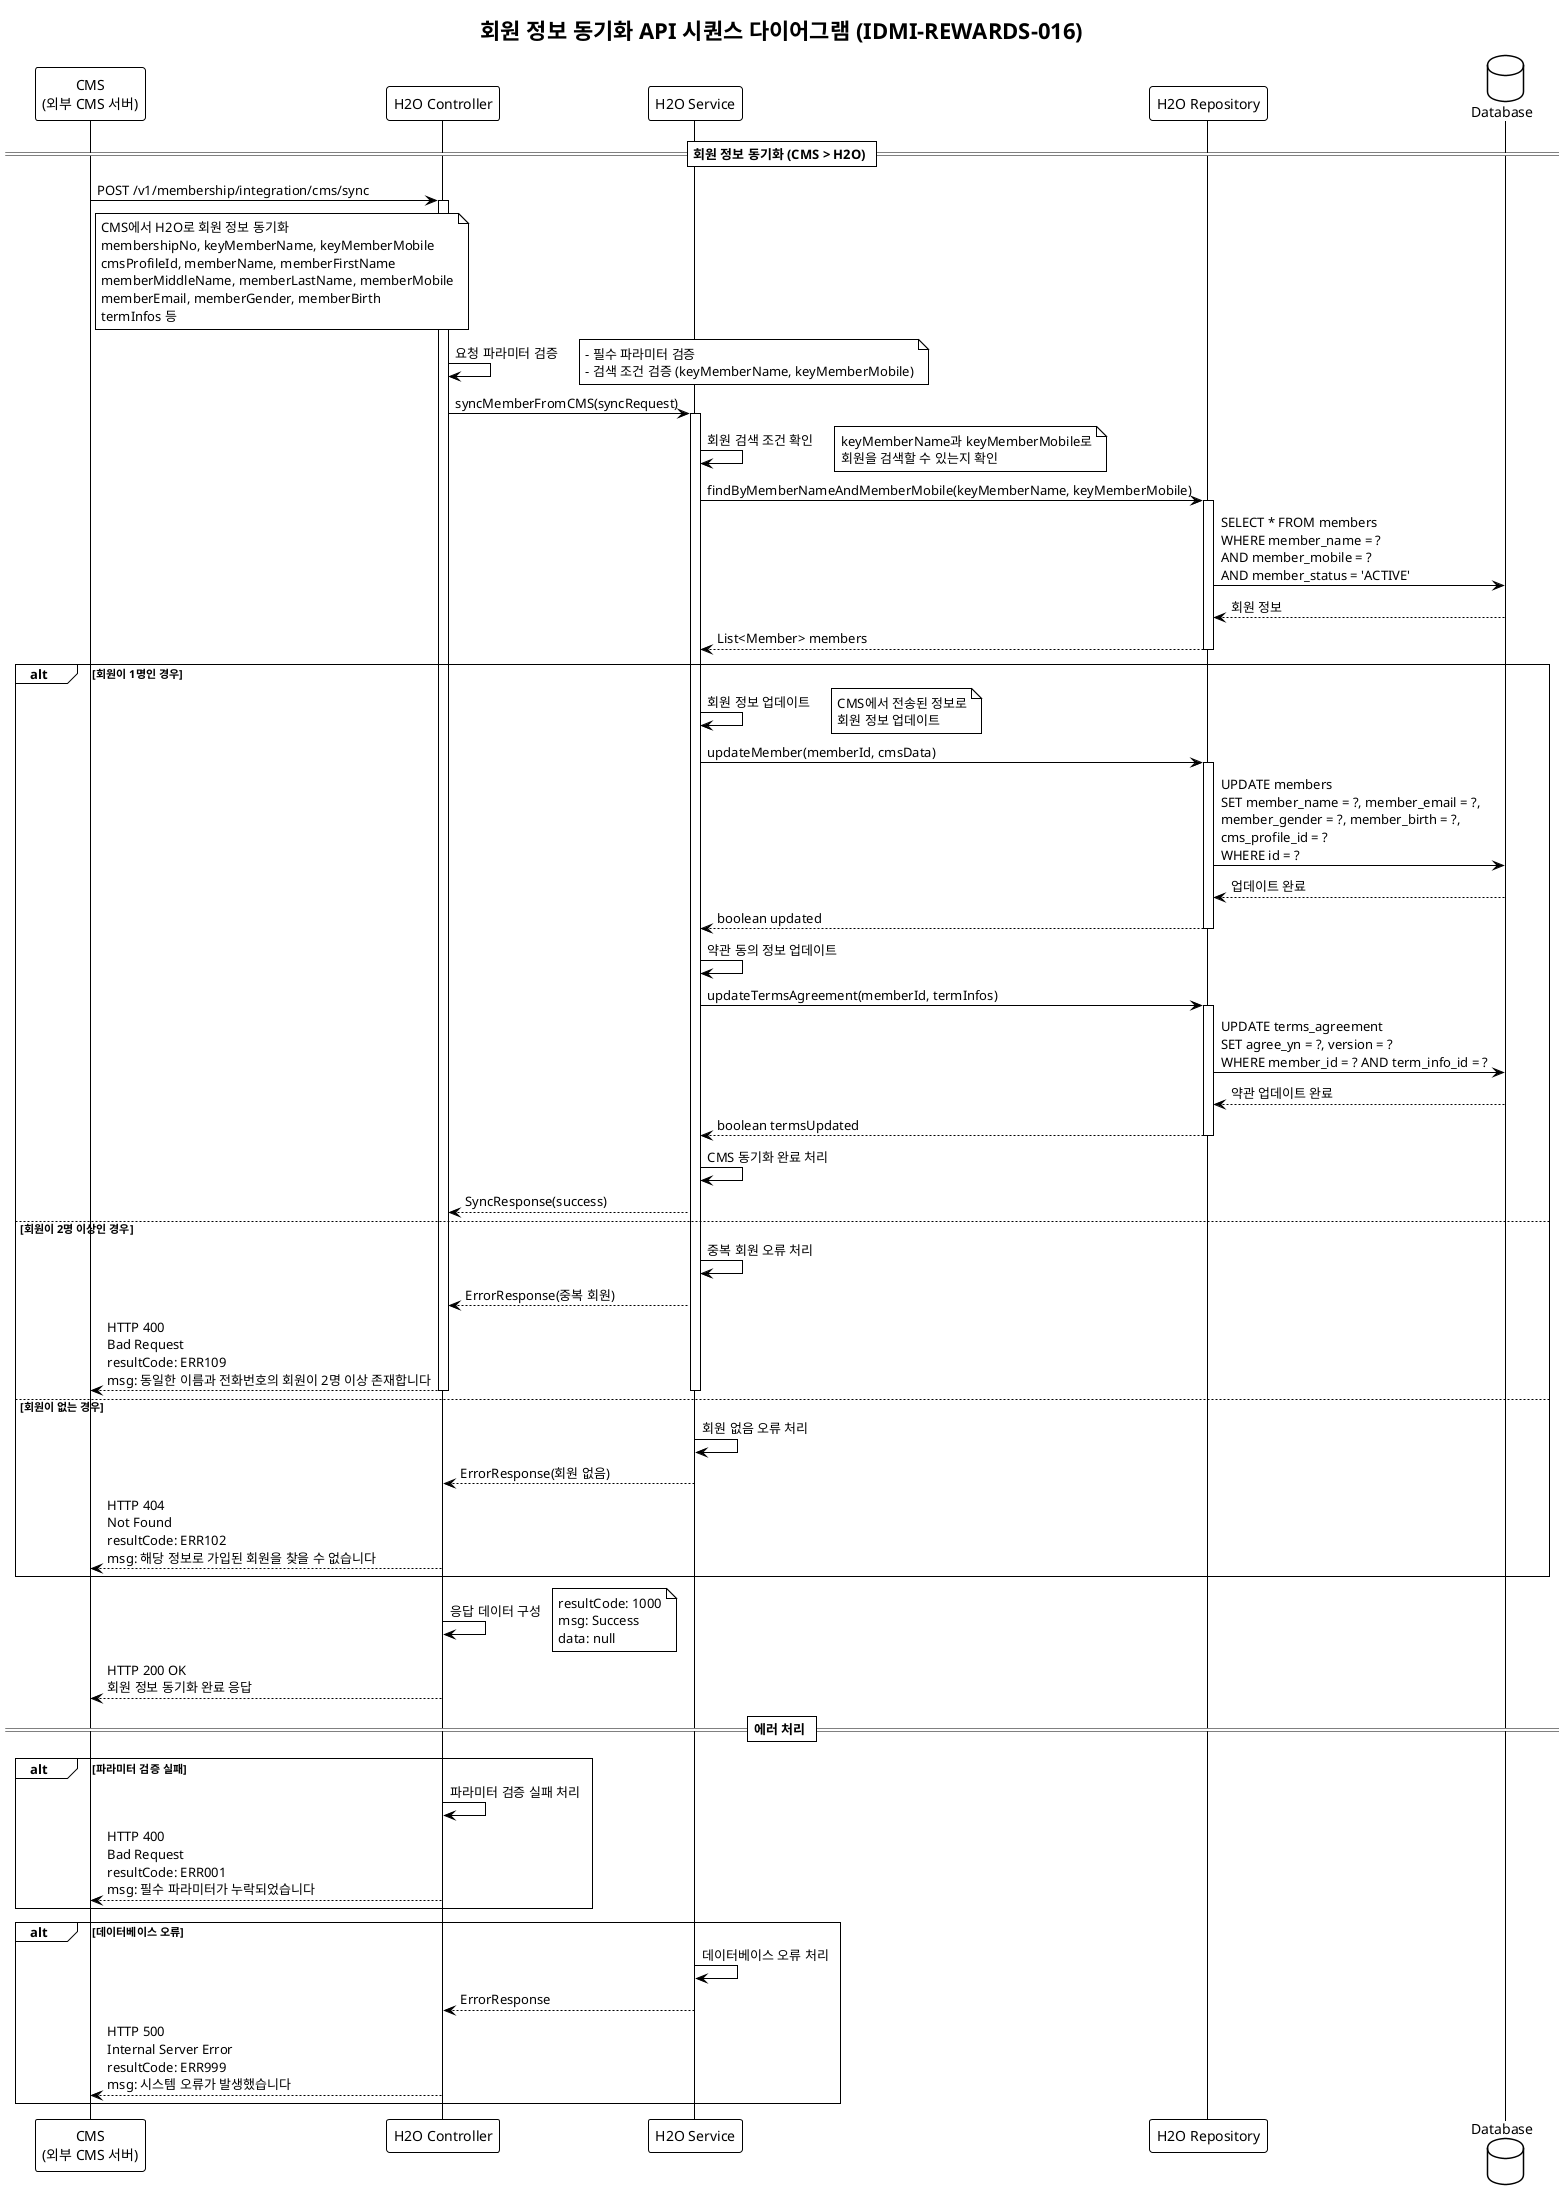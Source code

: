 @startuml 016-member-sync-cms-to-h2o-sequence
!theme plain
title 회원 정보 동기화 API 시퀀스 다이어그램 (IDMI-REWARDS-016)

participant "CMS\n(외부 CMS 서버)" as CMS
participant "H2O Controller" as H2OController
participant "H2O Service" as H2OService
participant "H2O Repository" as H2ORepository
database Database as Database

== 회원 정보 동기화 (CMS > H2O) ==

CMS -> H2OController: POST /v1/membership/integration/cms/sync
activate H2OController

note right of CMS: CMS에서 H2O로 회원 정보 동기화\nmembershipNo, keyMemberName, keyMemberMobile\ncmsProfileId, memberName, memberFirstName\nmemberMiddleName, memberLastName, memberMobile\nmemberEmail, memberGender, memberBirth\ntermInfos 등

H2OController -> H2OController: 요청 파라미터 검증
note right: - 필수 파라미터 검증\n- 검색 조건 검증 (keyMemberName, keyMemberMobile)

H2OController -> H2OService: syncMemberFromCMS(syncRequest)
activate H2OService

H2OService -> H2OService: 회원 검색 조건 확인
note right: keyMemberName과 keyMemberMobile로\n회원을 검색할 수 있는지 확인

H2OService -> H2ORepository: findByMemberNameAndMemberMobile(keyMemberName, keyMemberMobile)
activate H2ORepository
H2ORepository -> Database: SELECT * FROM members\nWHERE member_name = ?\nAND member_mobile = ?\nAND member_status = 'ACTIVE'
Database --> H2ORepository: 회원 정보
H2ORepository --> H2OService: List<Member> members
deactivate H2ORepository

alt 회원이 1명인 경우
    H2OService -> H2OService: 회원 정보 업데이트
    note right: CMS에서 전송된 정보로\n회원 정보 업데이트
    
    H2OService -> H2ORepository: updateMember(memberId, cmsData)
    activate H2ORepository
    H2ORepository -> Database: UPDATE members\nSET member_name = ?, member_email = ?,\nmember_gender = ?, member_birth = ?,\ncms_profile_id = ?\nWHERE id = ?
    Database --> H2ORepository: 업데이트 완료
    H2ORepository --> H2OService: boolean updated
    deactivate H2ORepository
    
    H2OService -> H2OService: 약관 동의 정보 업데이트
    H2OService -> H2ORepository: updateTermsAgreement(memberId, termInfos)
    activate H2ORepository
    H2ORepository -> Database: UPDATE terms_agreement\nSET agree_yn = ?, version = ?\nWHERE member_id = ? AND term_info_id = ?
    Database --> H2ORepository: 약관 업데이트 완료
    H2ORepository --> H2OService: boolean termsUpdated
    deactivate H2ORepository
    
    H2OService -> H2OService: CMS 동기화 완료 처리
    H2OService --> H2OController: SyncResponse(success)
    
else 회원이 2명 이상인 경우
    H2OService -> H2OService: 중복 회원 오류 처리
    H2OService --> H2OController: ErrorResponse(중복 회원)
    H2OController --> CMS: HTTP 400\nBad Request\nresultCode: ERR109\nmsg: 동일한 이름과 전화번호의 회원이 2명 이상 존재합니다
    deactivate H2OController
    deactivate H2OService
    
else 회원이 없는 경우
    H2OService -> H2OService: 회원 없음 오류 처리
    H2OService --> H2OController: ErrorResponse(회원 없음)
    H2OController --> CMS: HTTP 404\nNot Found\nresultCode: ERR102\nmsg: 해당 정보로 가입된 회원을 찾을 수 없습니다
    deactivate H2OController
    deactivate H2OService
end

deactivate H2OService

H2OController -> H2OController: 응답 데이터 구성
note right: resultCode: 1000\nmsg: Success\ndata: null

H2OController --> CMS: HTTP 200 OK\n회원 정보 동기화 완료 응답
deactivate H2OController

== 에러 처리 ==

alt 파라미터 검증 실패
    H2OController -> H2OController: 파라미터 검증 실패 처리
    H2OController --> CMS: HTTP 400\nBad Request\nresultCode: ERR001\nmsg: 필수 파라미터가 누락되었습니다
end

alt 데이터베이스 오류
    H2OService -> H2OService: 데이터베이스 오류 처리
    H2OService --> H2OController: ErrorResponse
    H2OController --> CMS: HTTP 500\nInternal Server Error\nresultCode: ERR999\nmsg: 시스템 오류가 발생했습니다
end

@enduml 